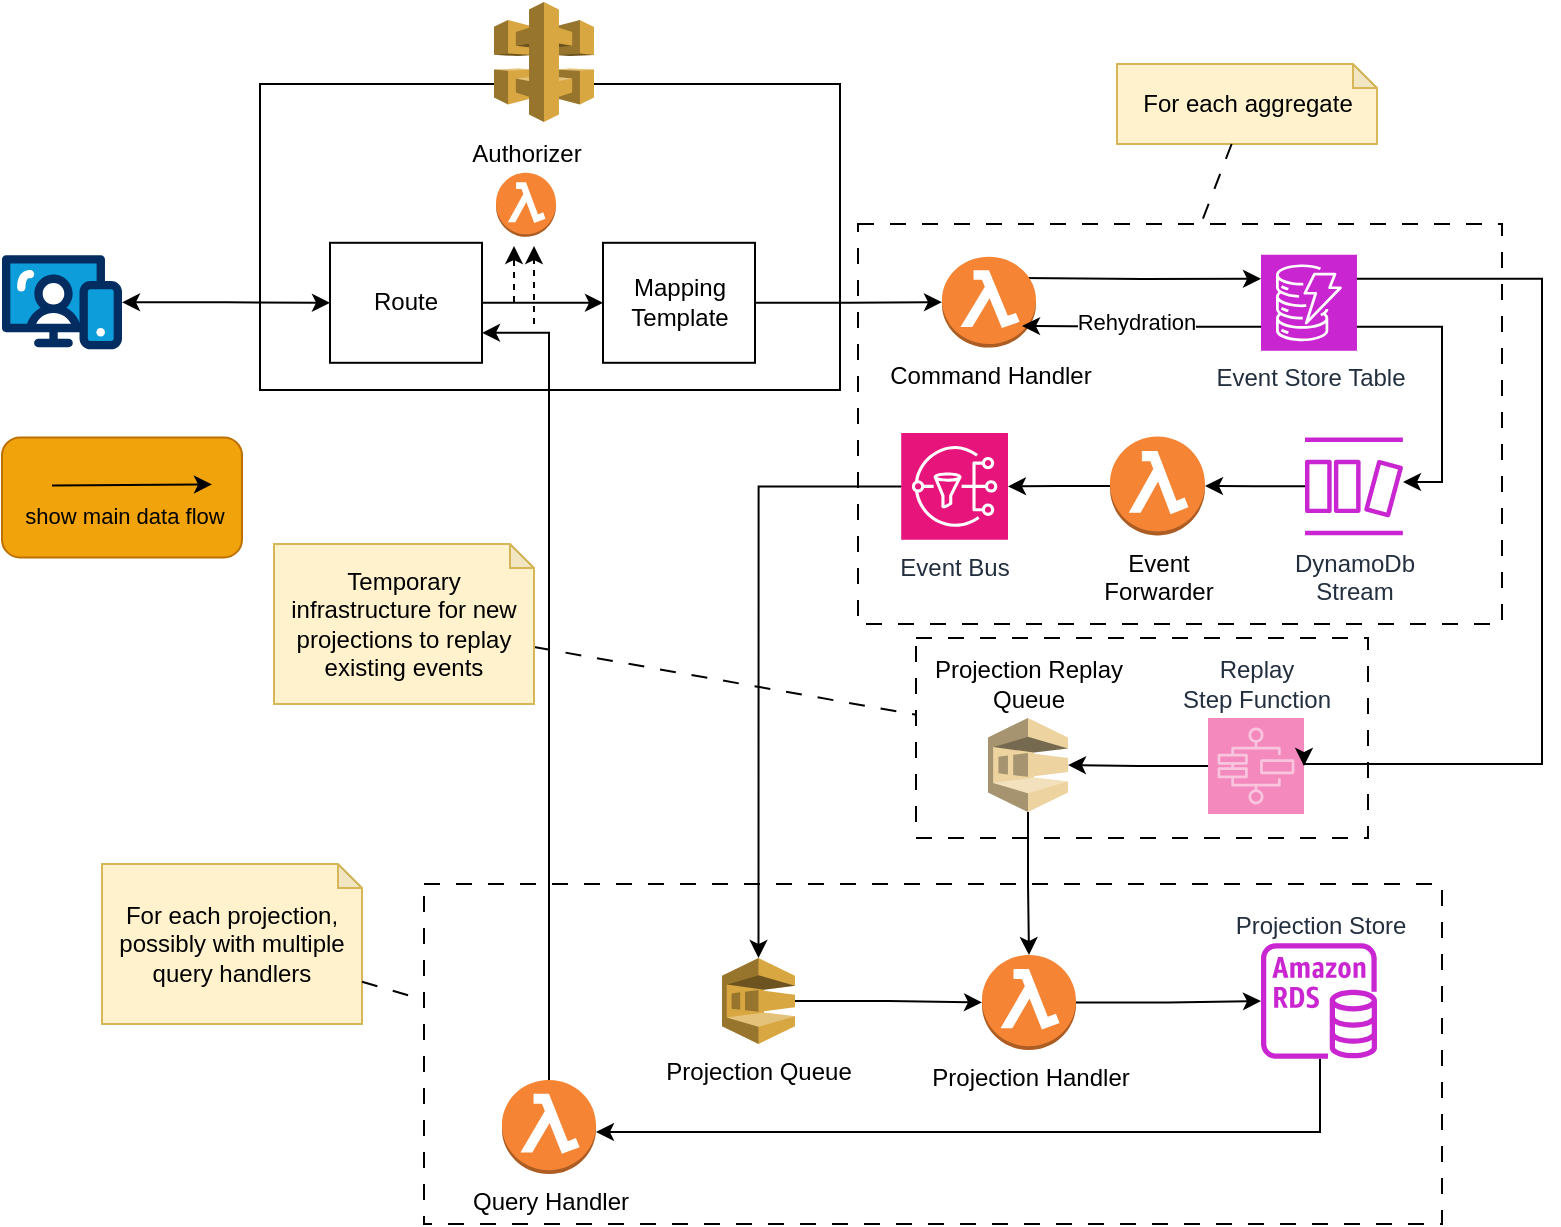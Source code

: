 <mxfile version="24.2.5" type="device">
  <diagram name="Page-1" id="IZArVk3bthfFl5n1hTx3">
    <mxGraphModel dx="1036" dy="606" grid="1" gridSize="10" guides="1" tooltips="1" connect="1" arrows="1" fold="1" page="1" pageScale="1" pageWidth="827" pageHeight="1169" math="0" shadow="0">
      <root>
        <mxCell id="0" />
        <mxCell id="1" parent="0" />
        <mxCell id="hMHaI0RxBwTy4JvBv5Fo-7" value="" style="rounded=1;whiteSpace=wrap;html=1;fillColor=#f0a30a;strokeColor=#BD7000;fontColor=#000000;" vertex="1" parent="1">
          <mxGeometry x="20" y="225.7" width="120" height="60" as="geometry" />
        </mxCell>
        <mxCell id="n7JdorX-rEDpdq5E5ICj-8" value="" style="rounded=0;whiteSpace=wrap;html=1;dashed=1;dashPattern=8 8;" parent="1" vertex="1">
          <mxGeometry x="231" y="449" width="509" height="170" as="geometry" />
        </mxCell>
        <mxCell id="n7JdorX-rEDpdq5E5ICj-9" value="For each projection, possibly&amp;nbsp;with multiple query handlers" style="shape=note;whiteSpace=wrap;html=1;backgroundOutline=1;darkOpacity=0.05;size=12;fillColor=#fff2cc;strokeColor=#d6b656;" parent="1" vertex="1">
          <mxGeometry x="70" y="439" width="130" height="80" as="geometry" />
        </mxCell>
        <mxCell id="n7JdorX-rEDpdq5E5ICj-3" value="" style="rounded=0;whiteSpace=wrap;html=1;dashed=1;dashPattern=8 8;" parent="1" vertex="1">
          <mxGeometry x="448" y="119" width="322" height="200" as="geometry" />
        </mxCell>
        <mxCell id="pmRbA6UQI1MbucfsGj4L-7" value="" style="rounded=0;whiteSpace=wrap;html=1;" parent="1" vertex="1">
          <mxGeometry x="149" y="49" width="290" height="153" as="geometry" />
        </mxCell>
        <mxCell id="jeh4MoZEL8pX43xTBR2h-1" value="" style="outlineConnect=0;dashed=0;verticalLabelPosition=bottom;verticalAlign=top;align=center;html=1;shape=mxgraph.aws3.api_gateway;fillColor=#D9A741;gradientColor=none;" parent="1" vertex="1">
          <mxGeometry x="266" y="8" width="50" height="60" as="geometry" />
        </mxCell>
        <mxCell id="jeh4MoZEL8pX43xTBR2h-3" style="edgeStyle=orthogonalEdgeStyle;rounded=0;orthogonalLoop=1;jettySize=auto;html=1;entryX=0;entryY=0.5;entryDx=0;entryDy=0;startArrow=classic;startFill=1;" parent="1" source="jeh4MoZEL8pX43xTBR2h-2" target="pmRbA6UQI1MbucfsGj4L-12" edge="1">
          <mxGeometry relative="1" as="geometry" />
        </mxCell>
        <mxCell id="jeh4MoZEL8pX43xTBR2h-2" value="" style="verticalLabelPosition=bottom;aspect=fixed;html=1;shape=mxgraph.salesforce.web;" parent="1" vertex="1">
          <mxGeometry x="20" y="134.4" width="60" height="47.4" as="geometry" />
        </mxCell>
        <mxCell id="pmRbA6UQI1MbucfsGj4L-8" style="edgeStyle=orthogonalEdgeStyle;rounded=0;orthogonalLoop=1;jettySize=auto;html=1;" parent="1" source="jeh4MoZEL8pX43xTBR2h-11" target="jeh4MoZEL8pX43xTBR2h-20" edge="1">
          <mxGeometry relative="1" as="geometry" />
        </mxCell>
        <mxCell id="jeh4MoZEL8pX43xTBR2h-11" value="Mapping Template" style="rounded=0;whiteSpace=wrap;html=1;" parent="1" vertex="1">
          <mxGeometry x="320.5" y="128.4" width="76" height="60" as="geometry" />
        </mxCell>
        <mxCell id="jeh4MoZEL8pX43xTBR2h-13" value="Authorizer" style="outlineConnect=0;dashed=0;verticalLabelPosition=top;verticalAlign=bottom;align=center;html=1;shape=mxgraph.aws3.lambda_function;fillColor=#F58534;gradientColor=none;labelPosition=center;" parent="1" vertex="1">
          <mxGeometry x="267" y="93.4" width="30" height="32" as="geometry" />
        </mxCell>
        <mxCell id="jeh4MoZEL8pX43xTBR2h-38" style="edgeStyle=orthogonalEdgeStyle;rounded=0;orthogonalLoop=1;jettySize=auto;html=1;startArrow=classic;startFill=1;endArrow=none;endFill=0;" parent="1" source="jeh4MoZEL8pX43xTBR2h-16" target="jeh4MoZEL8pX43xTBR2h-36" edge="1">
          <mxGeometry relative="1" as="geometry">
            <Array as="points">
              <mxPoint x="679" y="573" />
            </Array>
          </mxGeometry>
        </mxCell>
        <mxCell id="jeh4MoZEL8pX43xTBR2h-16" value="Query Handler" style="outlineConnect=0;dashed=0;verticalLabelPosition=bottom;verticalAlign=top;align=center;html=1;shape=mxgraph.aws3.lambda_function;fillColor=#F58534;gradientColor=none;labelPosition=center;" parent="1" vertex="1">
          <mxGeometry x="270" y="547" width="47" height="47" as="geometry" />
        </mxCell>
        <mxCell id="jeh4MoZEL8pX43xTBR2h-29" style="edgeStyle=orthogonalEdgeStyle;rounded=0;orthogonalLoop=1;jettySize=auto;html=1;exitX=1;exitY=0.75;exitDx=0;exitDy=0;exitPerimeter=0;" parent="1" source="jeh4MoZEL8pX43xTBR2h-19" target="jeh4MoZEL8pX43xTBR2h-28" edge="1">
          <mxGeometry relative="1" as="geometry">
            <Array as="points">
              <mxPoint x="740" y="170" />
              <mxPoint x="740" y="248" />
            </Array>
          </mxGeometry>
        </mxCell>
        <mxCell id="jeh4MoZEL8pX43xTBR2h-19" value="Event Store Table" style="sketch=0;points=[[0,0,0],[0.25,0,0],[0.5,0,0],[0.75,0,0],[1,0,0],[0,1,0],[0.25,1,0],[0.5,1,0],[0.75,1,0],[1,1,0],[0,0.25,0],[0,0.5,0],[0,0.75,0],[1,0.25,0],[1,0.5,0],[1,0.75,0]];outlineConnect=0;fontColor=#232F3E;fillColor=#C925D1;strokeColor=#ffffff;dashed=0;verticalLabelPosition=bottom;verticalAlign=top;align=center;html=1;fontSize=12;fontStyle=0;aspect=fixed;shape=mxgraph.aws4.resourceIcon;resIcon=mxgraph.aws4.dynamodb;" parent="1" vertex="1">
          <mxGeometry x="649.5" y="134.4" width="48" height="48" as="geometry" />
        </mxCell>
        <mxCell id="jeh4MoZEL8pX43xTBR2h-21" style="edgeStyle=orthogonalEdgeStyle;rounded=0;orthogonalLoop=1;jettySize=auto;html=1;entryX=0;entryY=0.25;entryDx=0;entryDy=0;entryPerimeter=0;" parent="1" target="jeh4MoZEL8pX43xTBR2h-19" edge="1">
          <mxGeometry relative="1" as="geometry">
            <mxPoint x="530" y="146" as="sourcePoint" />
          </mxGeometry>
        </mxCell>
        <mxCell id="jeh4MoZEL8pX43xTBR2h-20" value="Command Handler" style="outlineConnect=0;dashed=0;verticalLabelPosition=bottom;verticalAlign=top;align=center;html=1;shape=mxgraph.aws3.lambda_function;fillColor=#F58534;gradientColor=none;labelPosition=center;" parent="1" vertex="1">
          <mxGeometry x="490" y="135.4" width="47" height="45.4" as="geometry" />
        </mxCell>
        <mxCell id="jeh4MoZEL8pX43xTBR2h-28" value="DynamoDb&lt;div&gt;Stream&lt;/div&gt;" style="sketch=0;outlineConnect=0;fontColor=#232F3E;gradientColor=none;fillColor=#C925D1;strokeColor=none;dashed=0;verticalLabelPosition=bottom;verticalAlign=top;align=center;html=1;fontSize=12;fontStyle=0;aspect=fixed;pointerEvents=1;shape=mxgraph.aws4.dynamodb_stream;labelPosition=center;" parent="1" vertex="1">
          <mxGeometry x="671.5" y="225.7" width="49" height="49" as="geometry" />
        </mxCell>
        <mxCell id="jeh4MoZEL8pX43xTBR2h-31" value="Projection Queue" style="outlineConnect=0;dashed=0;verticalLabelPosition=bottom;verticalAlign=top;align=center;html=1;shape=mxgraph.aws3.sqs;fillColor=#D9A741;gradientColor=none;" parent="1" vertex="1">
          <mxGeometry x="380" y="486" width="36.5" height="43" as="geometry" />
        </mxCell>
        <mxCell id="jeh4MoZEL8pX43xTBR2h-37" style="edgeStyle=orthogonalEdgeStyle;rounded=0;orthogonalLoop=1;jettySize=auto;html=1;" parent="1" source="jeh4MoZEL8pX43xTBR2h-33" target="jeh4MoZEL8pX43xTBR2h-36" edge="1">
          <mxGeometry relative="1" as="geometry" />
        </mxCell>
        <mxCell id="jeh4MoZEL8pX43xTBR2h-33" value="Projection Handler" style="outlineConnect=0;dashed=0;verticalLabelPosition=bottom;verticalAlign=top;align=center;html=1;shape=mxgraph.aws3.lambda_function;fillColor=#F58534;gradientColor=none;labelPosition=center;" parent="1" vertex="1">
          <mxGeometry x="510" y="484.5" width="47" height="47.5" as="geometry" />
        </mxCell>
        <mxCell id="jeh4MoZEL8pX43xTBR2h-36" value="Projection Store" style="sketch=0;outlineConnect=0;fontColor=#232F3E;gradientColor=none;fillColor=#C925D1;strokeColor=none;dashed=0;verticalLabelPosition=top;verticalAlign=bottom;align=center;html=1;fontSize=12;fontStyle=0;aspect=fixed;pointerEvents=1;shape=mxgraph.aws4.rds_instance;labelPosition=center;" parent="1" vertex="1">
          <mxGeometry x="649.5" y="478.5" width="58" height="58" as="geometry" />
        </mxCell>
        <mxCell id="pmRbA6UQI1MbucfsGj4L-1" value="Event Bus" style="sketch=0;points=[[0,0,0],[0.25,0,0],[0.5,0,0],[0.75,0,0],[1,0,0],[0,1,0],[0.25,1,0],[0.5,1,0],[0.75,1,0],[1,1,0],[0,0.25,0],[0,0.5,0],[0,0.75,0],[1,0.25,0],[1,0.5,0],[1,0.75,0]];outlineConnect=0;fontColor=#232F3E;fillColor=#E7157B;strokeColor=#ffffff;dashed=0;verticalLabelPosition=bottom;verticalAlign=top;align=center;html=1;fontSize=12;fontStyle=0;aspect=fixed;shape=mxgraph.aws4.resourceIcon;resIcon=mxgraph.aws4.sns;" parent="1" vertex="1">
          <mxGeometry x="469.6" y="223.5" width="53.4" height="53.4" as="geometry" />
        </mxCell>
        <mxCell id="pmRbA6UQI1MbucfsGj4L-3" style="edgeStyle=orthogonalEdgeStyle;rounded=0;orthogonalLoop=1;jettySize=auto;html=1;entryX=1;entryY=0.5;entryDx=0;entryDy=0;entryPerimeter=0;" parent="1" source="hMHaI0RxBwTy4JvBv5Fo-1" target="pmRbA6UQI1MbucfsGj4L-1" edge="1">
          <mxGeometry relative="1" as="geometry" />
        </mxCell>
        <mxCell id="pmRbA6UQI1MbucfsGj4L-13" style="edgeStyle=orthogonalEdgeStyle;rounded=0;orthogonalLoop=1;jettySize=auto;html=1;" parent="1" source="pmRbA6UQI1MbucfsGj4L-12" target="jeh4MoZEL8pX43xTBR2h-11" edge="1">
          <mxGeometry relative="1" as="geometry" />
        </mxCell>
        <mxCell id="pmRbA6UQI1MbucfsGj4L-14" style="edgeStyle=orthogonalEdgeStyle;rounded=0;orthogonalLoop=1;jettySize=auto;html=1;exitX=1;exitY=0.75;exitDx=0;exitDy=0;entryX=0.5;entryY=0;entryDx=0;entryDy=0;entryPerimeter=0;startArrow=classic;startFill=1;endArrow=none;endFill=0;" parent="1" source="pmRbA6UQI1MbucfsGj4L-12" target="jeh4MoZEL8pX43xTBR2h-16" edge="1">
          <mxGeometry relative="1" as="geometry">
            <mxPoint x="300" y="229" as="targetPoint" />
          </mxGeometry>
        </mxCell>
        <mxCell id="pmRbA6UQI1MbucfsGj4L-12" value="Route" style="rounded=0;whiteSpace=wrap;html=1;" parent="1" vertex="1">
          <mxGeometry x="184" y="128.4" width="76" height="60" as="geometry" />
        </mxCell>
        <mxCell id="pmRbA6UQI1MbucfsGj4L-15" value="" style="endArrow=classic;html=1;rounded=0;entryX=0.5;entryY=1;entryDx=0;entryDy=0;entryPerimeter=0;dashed=1;" parent="1" edge="1">
          <mxGeometry width="50" height="50" relative="1" as="geometry">
            <mxPoint x="286" y="169" as="sourcePoint" />
            <mxPoint x="286" y="130" as="targetPoint" />
          </mxGeometry>
        </mxCell>
        <mxCell id="pmRbA6UQI1MbucfsGj4L-16" value="" style="endArrow=classic;html=1;rounded=0;dashed=1;" parent="1" edge="1">
          <mxGeometry width="50" height="50" relative="1" as="geometry">
            <mxPoint x="276" y="158" as="sourcePoint" />
            <mxPoint x="276" y="130" as="targetPoint" />
          </mxGeometry>
        </mxCell>
        <mxCell id="hGsWU7hip5WxAQi82xJ5-1" value="" style="rounded=0;whiteSpace=wrap;html=1;dashed=1;dashPattern=8 8;" parent="1" vertex="1">
          <mxGeometry x="477" y="326" width="226" height="100" as="geometry" />
        </mxCell>
        <mxCell id="hGsWU7hip5WxAQi82xJ5-3" value="Projection Replay&lt;div&gt;Queue&lt;/div&gt;" style="outlineConnect=0;dashed=0;verticalLabelPosition=top;verticalAlign=bottom;align=center;html=1;shape=mxgraph.aws3.sqs;fillColor=#D9A741;gradientColor=none;opacity=50;labelPosition=center;" parent="1" vertex="1">
          <mxGeometry x="513" y="366" width="40" height="47" as="geometry" />
        </mxCell>
        <mxCell id="hGsWU7hip5WxAQi82xJ5-9" style="edgeStyle=orthogonalEdgeStyle;rounded=0;orthogonalLoop=1;jettySize=auto;html=1;" parent="1" source="hGsWU7hip5WxAQi82xJ5-5" target="hGsWU7hip5WxAQi82xJ5-3" edge="1">
          <mxGeometry relative="1" as="geometry" />
        </mxCell>
        <mxCell id="hGsWU7hip5WxAQi82xJ5-5" value="Replay&lt;div&gt;Step Function&lt;/div&gt;" style="sketch=0;points=[[0,0,0],[0.25,0,0],[0.5,0,0],[0.75,0,0],[1,0,0],[0,1,0],[0.25,1,0],[0.5,1,0],[0.75,1,0],[1,1,0],[0,0.25,0],[0,0.5,0],[0,0.75,0],[1,0.25,0],[1,0.5,0],[1,0.75,0]];outlineConnect=0;fontColor=#232F3E;fillColor=#E7157B;strokeColor=#ffffff;dashed=0;verticalLabelPosition=top;verticalAlign=bottom;align=center;html=1;fontSize=12;fontStyle=0;aspect=fixed;shape=mxgraph.aws4.resourceIcon;resIcon=mxgraph.aws4.step_functions;opacity=50;labelPosition=center;" parent="1" vertex="1">
          <mxGeometry x="623" y="366" width="48" height="48" as="geometry" />
        </mxCell>
        <mxCell id="hGsWU7hip5WxAQi82xJ5-7" style="rounded=0;orthogonalLoop=1;jettySize=auto;html=1;dashed=1;endArrow=none;endFill=0;dashPattern=8 8;entryX=0;entryY=0.384;entryDx=0;entryDy=0;entryPerimeter=0;" parent="1" source="hGsWU7hip5WxAQi82xJ5-8" target="hGsWU7hip5WxAQi82xJ5-1" edge="1">
          <mxGeometry relative="1" as="geometry">
            <mxPoint x="125.5" y="242.5" as="targetPoint" />
          </mxGeometry>
        </mxCell>
        <mxCell id="hGsWU7hip5WxAQi82xJ5-8" value="Temporary infrastructure for new projections to replay existing events" style="shape=note;whiteSpace=wrap;html=1;backgroundOutline=1;darkOpacity=0.05;size=12;fillColor=#fff2cc;strokeColor=#d6b656;" parent="1" vertex="1">
          <mxGeometry x="156" y="279" width="130" height="80" as="geometry" />
        </mxCell>
        <mxCell id="hGsWU7hip5WxAQi82xJ5-11" style="edgeStyle=orthogonalEdgeStyle;rounded=0;orthogonalLoop=1;jettySize=auto;html=1;exitX=1;exitY=0.25;exitDx=0;exitDy=0;exitPerimeter=0;entryX=1;entryY=0.5;entryDx=0;entryDy=0;entryPerimeter=0;" parent="1" source="jeh4MoZEL8pX43xTBR2h-19" target="hGsWU7hip5WxAQi82xJ5-5" edge="1">
          <mxGeometry relative="1" as="geometry">
            <Array as="points">
              <mxPoint x="790" y="146" />
              <mxPoint x="790" y="389" />
            </Array>
          </mxGeometry>
        </mxCell>
        <mxCell id="hGsWU7hip5WxAQi82xJ5-12" style="edgeStyle=orthogonalEdgeStyle;rounded=0;orthogonalLoop=1;jettySize=auto;html=1;entryX=0.5;entryY=0;entryDx=0;entryDy=0;entryPerimeter=0;" parent="1" source="hGsWU7hip5WxAQi82xJ5-3" target="jeh4MoZEL8pX43xTBR2h-33" edge="1">
          <mxGeometry relative="1" as="geometry" />
        </mxCell>
        <mxCell id="n7JdorX-rEDpdq5E5ICj-1" style="edgeStyle=orthogonalEdgeStyle;rounded=0;orthogonalLoop=1;jettySize=auto;html=1;exitX=0;exitY=0.75;exitDx=0;exitDy=0;exitPerimeter=0;" parent="1" source="jeh4MoZEL8pX43xTBR2h-19" edge="1">
          <mxGeometry relative="1" as="geometry">
            <mxPoint x="530" y="170" as="targetPoint" />
          </mxGeometry>
        </mxCell>
        <mxCell id="n7JdorX-rEDpdq5E5ICj-2" value="Rehydration" style="edgeLabel;html=1;align=center;verticalAlign=middle;resizable=0;points=[];" parent="n7JdorX-rEDpdq5E5ICj-1" vertex="1" connectable="0">
          <mxGeometry x="0.027" y="-3" relative="1" as="geometry">
            <mxPoint x="-1" as="offset" />
          </mxGeometry>
        </mxCell>
        <mxCell id="n7JdorX-rEDpdq5E5ICj-4" value="For each aggregate" style="shape=note;whiteSpace=wrap;html=1;backgroundOutline=1;darkOpacity=0.05;size=12;fillColor=#fff2cc;strokeColor=#d6b656;" parent="1" vertex="1">
          <mxGeometry x="577.5" y="39" width="130" height="40" as="geometry" />
        </mxCell>
        <mxCell id="n7JdorX-rEDpdq5E5ICj-5" style="rounded=0;orthogonalLoop=1;jettySize=auto;html=1;entryX=0.532;entryY=0.002;entryDx=0;entryDy=0;entryPerimeter=0;dashed=1;dashPattern=8 8;endArrow=none;endFill=0;" parent="1" source="n7JdorX-rEDpdq5E5ICj-4" target="n7JdorX-rEDpdq5E5ICj-3" edge="1">
          <mxGeometry relative="1" as="geometry" />
        </mxCell>
        <mxCell id="n7JdorX-rEDpdq5E5ICj-6" style="edgeStyle=orthogonalEdgeStyle;rounded=0;orthogonalLoop=1;jettySize=auto;html=1;entryX=0.5;entryY=0;entryDx=0;entryDy=0;entryPerimeter=0;" parent="1" source="pmRbA6UQI1MbucfsGj4L-1" target="jeh4MoZEL8pX43xTBR2h-31" edge="1">
          <mxGeometry relative="1" as="geometry" />
        </mxCell>
        <mxCell id="n7JdorX-rEDpdq5E5ICj-7" style="edgeStyle=orthogonalEdgeStyle;rounded=0;orthogonalLoop=1;jettySize=auto;html=1;entryX=0;entryY=0.5;entryDx=0;entryDy=0;entryPerimeter=0;" parent="1" source="jeh4MoZEL8pX43xTBR2h-31" target="jeh4MoZEL8pX43xTBR2h-33" edge="1">
          <mxGeometry relative="1" as="geometry" />
        </mxCell>
        <mxCell id="n7JdorX-rEDpdq5E5ICj-10" style="rounded=0;orthogonalLoop=1;jettySize=auto;html=1;entryX=-0.003;entryY=0.338;entryDx=0;entryDy=0;entryPerimeter=0;dashed=1;dashPattern=8 8;endArrow=none;endFill=0;" parent="1" source="n7JdorX-rEDpdq5E5ICj-9" target="n7JdorX-rEDpdq5E5ICj-8" edge="1">
          <mxGeometry relative="1" as="geometry" />
        </mxCell>
        <mxCell id="hMHaI0RxBwTy4JvBv5Fo-2" value="" style="edgeStyle=orthogonalEdgeStyle;rounded=0;orthogonalLoop=1;jettySize=auto;html=1;entryX=1;entryY=0.5;entryDx=0;entryDy=0;entryPerimeter=0;" edge="1" parent="1" source="jeh4MoZEL8pX43xTBR2h-28" target="hMHaI0RxBwTy4JvBv5Fo-1">
          <mxGeometry relative="1" as="geometry">
            <mxPoint x="650" y="248" as="sourcePoint" />
            <mxPoint x="523" y="248" as="targetPoint" />
          </mxGeometry>
        </mxCell>
        <mxCell id="hMHaI0RxBwTy4JvBv5Fo-1" value="Event&lt;div&gt;Forwarder&lt;/div&gt;" style="outlineConnect=0;dashed=0;verticalLabelPosition=bottom;verticalAlign=top;align=center;html=1;shape=mxgraph.aws3.lambda_function;fillColor=#F58534;gradientColor=none;labelPosition=center;" vertex="1" parent="1">
          <mxGeometry x="574" y="225.2" width="47.5" height="49.5" as="geometry" />
        </mxCell>
        <mxCell id="hMHaI0RxBwTy4JvBv5Fo-5" value="" style="endArrow=classic;html=1;rounded=0;" edge="1" parent="1">
          <mxGeometry width="50" height="50" relative="1" as="geometry">
            <mxPoint x="45" y="249.7" as="sourcePoint" />
            <mxPoint x="125" y="249.2" as="targetPoint" />
          </mxGeometry>
        </mxCell>
        <mxCell id="hMHaI0RxBwTy4JvBv5Fo-6" value="show main data flow" style="edgeLabel;html=1;align=center;verticalAlign=middle;resizable=0;points=[];labelBackgroundColor=none;" vertex="1" connectable="0" parent="hMHaI0RxBwTy4JvBv5Fo-5">
          <mxGeometry x="-0.392" y="1" relative="1" as="geometry">
            <mxPoint x="11" y="16" as="offset" />
          </mxGeometry>
        </mxCell>
      </root>
    </mxGraphModel>
  </diagram>
</mxfile>
